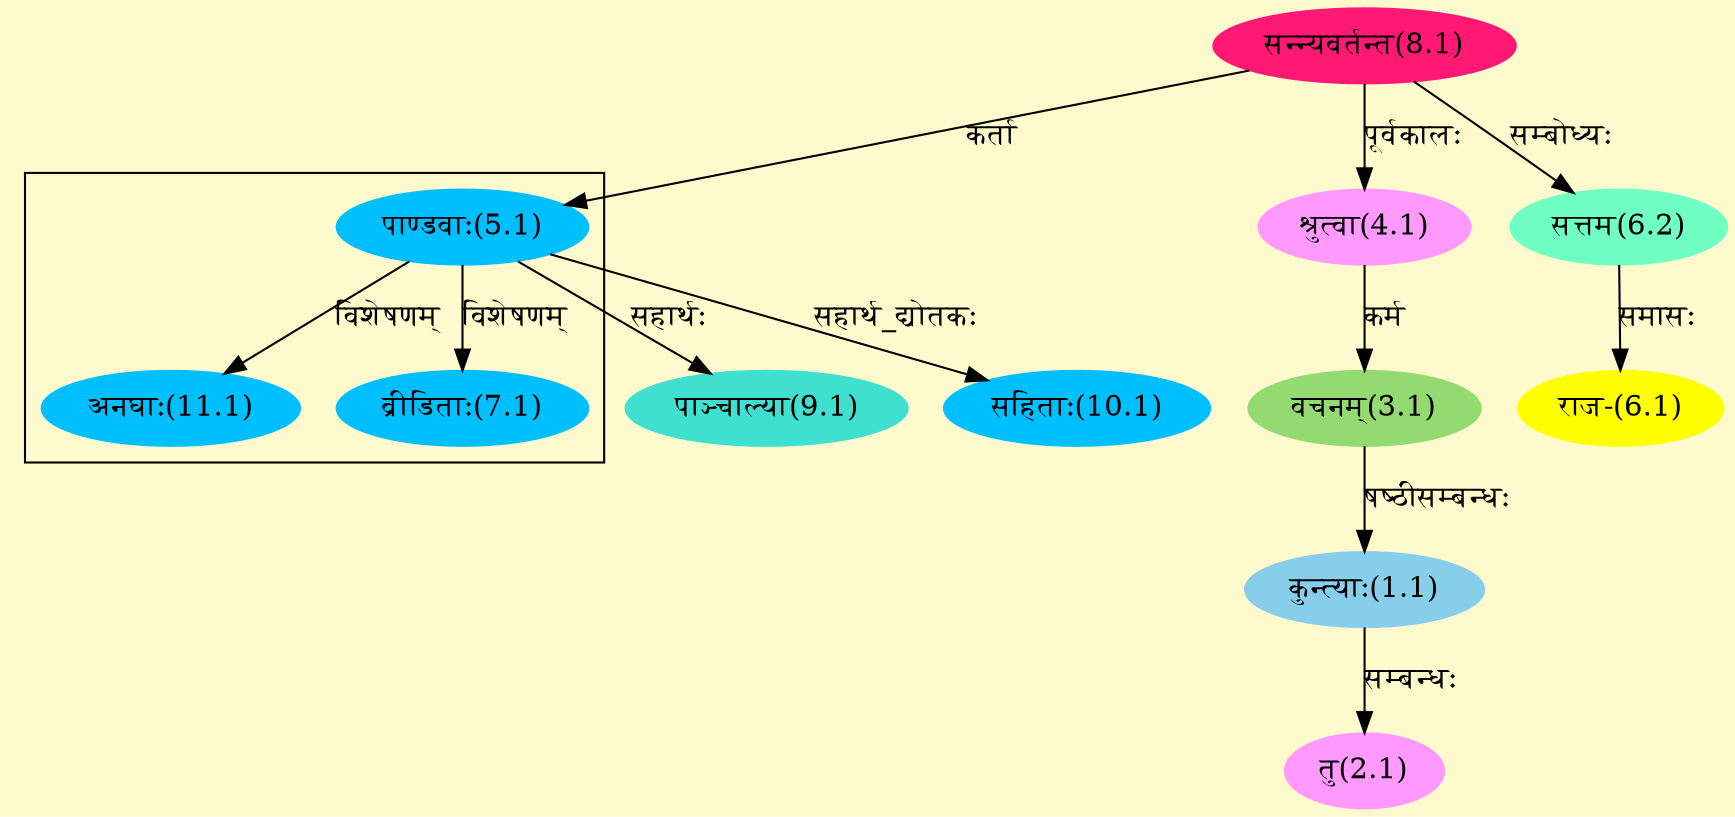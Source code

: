 digraph G{
rankdir=BT;
 compound=true;
 bgcolor="lemonchiffon1";

subgraph cluster_1{
Node7_1 [style=filled, color="#00BFFF" label = "व्रीडिताः(7.1)"]
Node5_1 [style=filled, color="#00BFFF" label = "पाण्डवाः(5.1)"]
Node11_1 [style=filled, color="#00BFFF" label = "अनघाः(11.1)"]

}
Node1_1 [style=filled, color="#87CEEB" label = "कुन्त्याः(1.1)"]
Node3_1 [style=filled, color="#93DB70" label = "वचनम्(3.1)"]
Node2_1 [style=filled, color="#FF99FF" label = "तु(2.1)"]
Node4_1 [style=filled, color="#FF99FF" label = "श्रुत्वा(4.1)"]
Node8_1 [style=filled, color="#FF1975" label = "सन्न्यवर्तन्त(8.1)"]
Node5_1 [style=filled, color="#00BFFF" label = "पाण्डवाः(5.1)"]
Node6_1 [style=filled, color="#FFFF00" label = "राज-(6.1)"]
Node6_2 [style=filled, color="#6FFFC3" label = "सत्तम(6.2)"]
Node [style=filled, color="" label = "()"]
Node9_1 [style=filled, color="#40E0D0" label = "पाञ्चाल्या(9.1)"]
Node10_1 [style=filled, color="#00BFFF" label = "सहिताः(10.1)"]
/* Start of Relations section */

Node1_1 -> Node3_1 [  label="षष्ठीसम्बन्धः"  dir="back" ]
Node2_1 -> Node1_1 [  label="सम्बन्धः"  dir="back" ]
Node3_1 -> Node4_1 [  label="कर्म"  dir="back" ]
Node4_1 -> Node8_1 [  label="पूर्वकालः"  dir="back" ]
Node5_1 -> Node8_1 [  label="कर्ता"  dir="back" ]
Node6_1 -> Node6_2 [  label="समासः"  dir="back" ]
Node6_2 -> Node8_1 [  label="सम्बोध्यः"  dir="back" ]
Node7_1 -> Node5_1 [  label="विशेषणम्"  dir="back" ]
Node9_1 -> Node5_1 [  label="सहार्थः"  dir="back" ]
Node10_1 -> Node5_1 [  label="सहार्थ_द्योतकः"  dir="back" ]
Node11_1 -> Node5_1 [  label="विशेषणम्"  dir="back" ]
}
